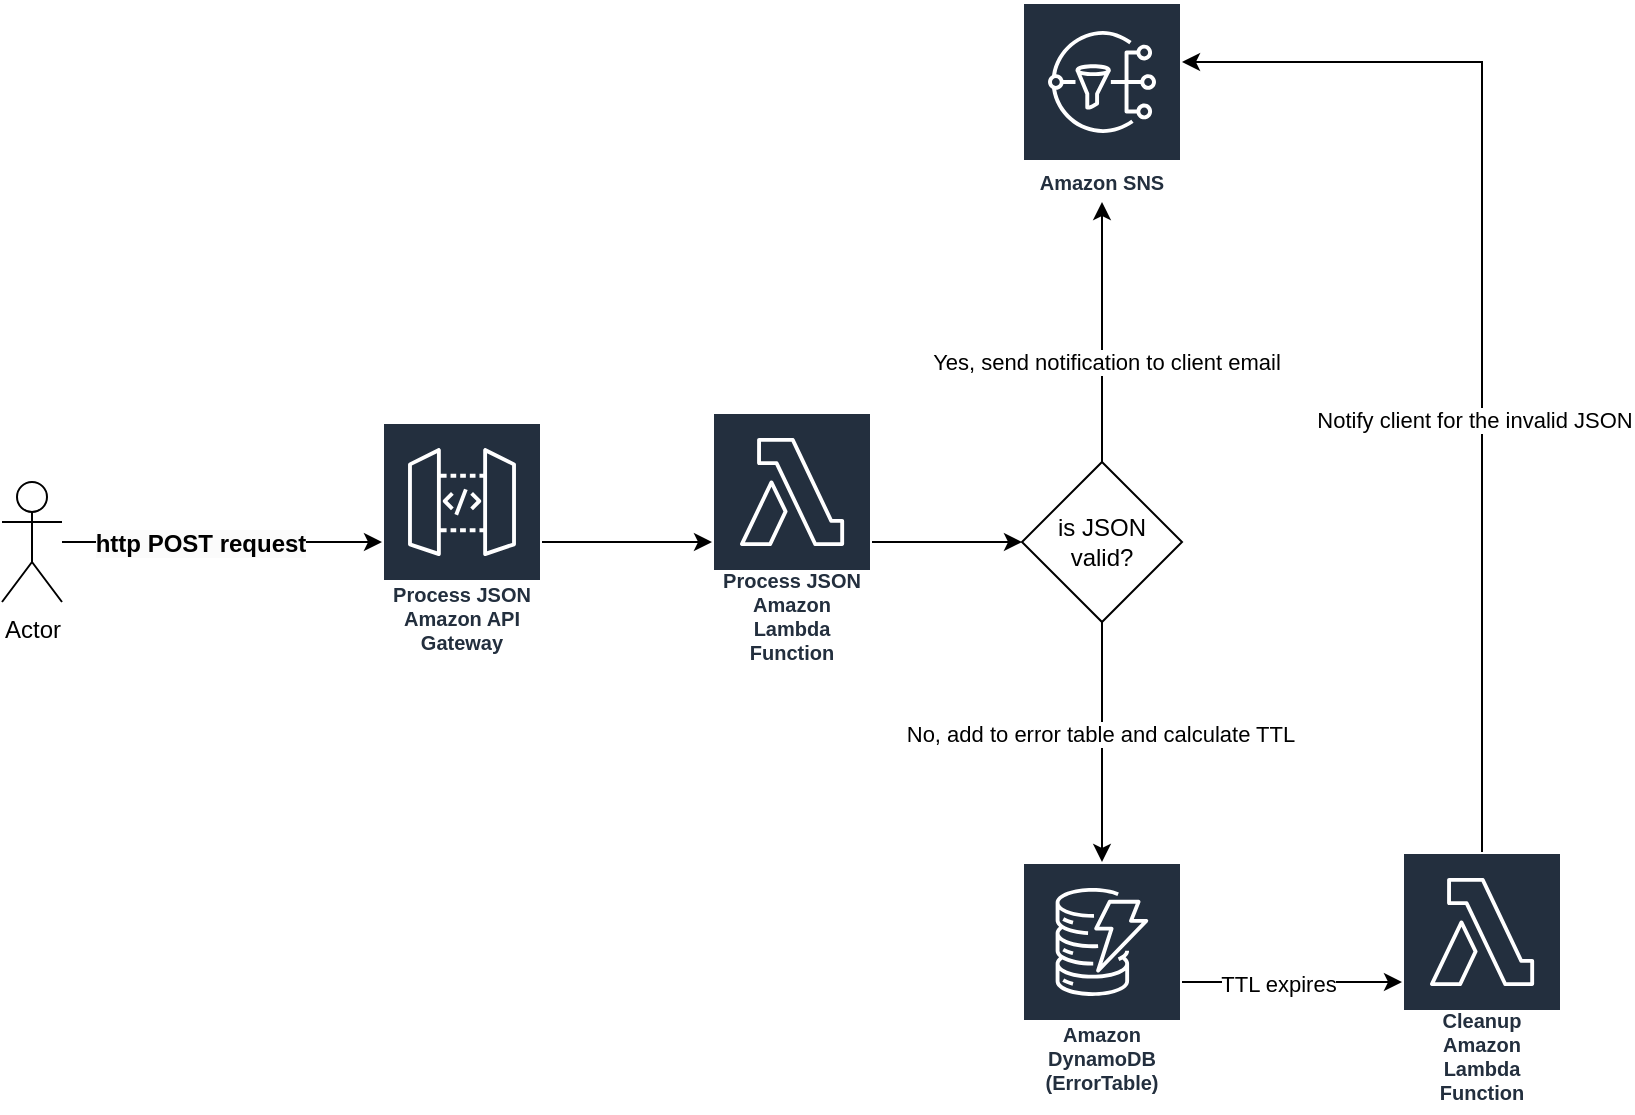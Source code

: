 <mxfile version="24.8.9">
  <diagram name="Page-1" id="P1rbxY7GNz1SIa6zZOa-">
    <mxGraphModel dx="1434" dy="746" grid="1" gridSize="10" guides="1" tooltips="1" connect="1" arrows="1" fold="1" page="1" pageScale="1" pageWidth="850" pageHeight="1100" math="0" shadow="0">
      <root>
        <mxCell id="0" />
        <mxCell id="1" parent="0" />
        <mxCell id="Y16IMp9L--_0OKPDLvka-3" style="edgeStyle=orthogonalEdgeStyle;rounded=0;orthogonalLoop=1;jettySize=auto;html=1;" edge="1" parent="1" source="Y16IMp9L--_0OKPDLvka-1" target="Y16IMp9L--_0OKPDLvka-2">
          <mxGeometry relative="1" as="geometry" />
        </mxCell>
        <mxCell id="Y16IMp9L--_0OKPDLvka-8" value="&lt;b style=&quot;font-size: 12px; text-wrap-mode: wrap; background-color: rgb(251, 251, 251);&quot;&gt;http POST request&lt;/b&gt;" style="edgeLabel;html=1;align=center;verticalAlign=middle;resizable=0;points=[];" vertex="1" connectable="0" parent="Y16IMp9L--_0OKPDLvka-3">
          <mxGeometry x="-0.138" y="-1" relative="1" as="geometry">
            <mxPoint as="offset" />
          </mxGeometry>
        </mxCell>
        <mxCell id="Y16IMp9L--_0OKPDLvka-1" value="Actor" style="shape=umlActor;verticalLabelPosition=bottom;verticalAlign=top;html=1;outlineConnect=0;" vertex="1" parent="1">
          <mxGeometry x="30" y="330" width="30" height="60" as="geometry" />
        </mxCell>
        <mxCell id="Y16IMp9L--_0OKPDLvka-7" value="" style="edgeStyle=orthogonalEdgeStyle;rounded=0;orthogonalLoop=1;jettySize=auto;html=1;" edge="1" parent="1" source="Y16IMp9L--_0OKPDLvka-2" target="Y16IMp9L--_0OKPDLvka-6">
          <mxGeometry relative="1" as="geometry" />
        </mxCell>
        <mxCell id="Y16IMp9L--_0OKPDLvka-2" value="Process JSON Amazon API Gateway" style="sketch=0;outlineConnect=0;fontColor=#232F3E;gradientColor=none;strokeColor=#ffffff;fillColor=#232F3E;dashed=0;verticalLabelPosition=middle;verticalAlign=bottom;align=center;html=1;whiteSpace=wrap;fontSize=10;fontStyle=1;spacing=3;shape=mxgraph.aws4.productIcon;prIcon=mxgraph.aws4.api_gateway;" vertex="1" parent="1">
          <mxGeometry x="220" y="300" width="80" height="120" as="geometry" />
        </mxCell>
        <mxCell id="Y16IMp9L--_0OKPDLvka-10" value="" style="edgeStyle=orthogonalEdgeStyle;rounded=0;orthogonalLoop=1;jettySize=auto;html=1;" edge="1" parent="1" source="Y16IMp9L--_0OKPDLvka-6" target="Y16IMp9L--_0OKPDLvka-9">
          <mxGeometry relative="1" as="geometry" />
        </mxCell>
        <mxCell id="Y16IMp9L--_0OKPDLvka-6" value="Process JSON Amazon Lambda Function" style="sketch=0;outlineConnect=0;fontColor=#232F3E;gradientColor=none;strokeColor=#ffffff;fillColor=#232F3E;dashed=0;verticalLabelPosition=middle;verticalAlign=bottom;align=center;html=1;whiteSpace=wrap;fontSize=10;fontStyle=1;spacing=3;shape=mxgraph.aws4.productIcon;prIcon=mxgraph.aws4.lambda;" vertex="1" parent="1">
          <mxGeometry x="385" y="295" width="80" height="130" as="geometry" />
        </mxCell>
        <mxCell id="Y16IMp9L--_0OKPDLvka-12" style="edgeStyle=orthogonalEdgeStyle;rounded=0;orthogonalLoop=1;jettySize=auto;html=1;" edge="1" parent="1" source="Y16IMp9L--_0OKPDLvka-9" target="Y16IMp9L--_0OKPDLvka-11">
          <mxGeometry relative="1" as="geometry" />
        </mxCell>
        <mxCell id="Y16IMp9L--_0OKPDLvka-13" value="Yes, send notification to client email" style="edgeLabel;html=1;align=center;verticalAlign=middle;resizable=0;points=[];" vertex="1" connectable="0" parent="Y16IMp9L--_0OKPDLvka-12">
          <mxGeometry x="-0.231" y="-2" relative="1" as="geometry">
            <mxPoint as="offset" />
          </mxGeometry>
        </mxCell>
        <mxCell id="Y16IMp9L--_0OKPDLvka-15" style="edgeStyle=orthogonalEdgeStyle;rounded=0;orthogonalLoop=1;jettySize=auto;html=1;" edge="1" parent="1" source="Y16IMp9L--_0OKPDLvka-9" target="Y16IMp9L--_0OKPDLvka-14">
          <mxGeometry relative="1" as="geometry" />
        </mxCell>
        <mxCell id="Y16IMp9L--_0OKPDLvka-16" value="No, add to error table and calculate TTL" style="edgeLabel;html=1;align=center;verticalAlign=middle;resizable=0;points=[];" vertex="1" connectable="0" parent="Y16IMp9L--_0OKPDLvka-15">
          <mxGeometry x="-0.067" y="-1" relative="1" as="geometry">
            <mxPoint as="offset" />
          </mxGeometry>
        </mxCell>
        <mxCell id="Y16IMp9L--_0OKPDLvka-9" value="is JSON valid?" style="rhombus;whiteSpace=wrap;html=1;" vertex="1" parent="1">
          <mxGeometry x="540" y="320" width="80" height="80" as="geometry" />
        </mxCell>
        <mxCell id="Y16IMp9L--_0OKPDLvka-11" value="Amazon SNS" style="sketch=0;outlineConnect=0;fontColor=#232F3E;gradientColor=none;strokeColor=#ffffff;fillColor=#232F3E;dashed=0;verticalLabelPosition=middle;verticalAlign=bottom;align=center;html=1;whiteSpace=wrap;fontSize=10;fontStyle=1;spacing=3;shape=mxgraph.aws4.productIcon;prIcon=mxgraph.aws4.sns;" vertex="1" parent="1">
          <mxGeometry x="540" y="90" width="80" height="100" as="geometry" />
        </mxCell>
        <mxCell id="Y16IMp9L--_0OKPDLvka-18" style="edgeStyle=orthogonalEdgeStyle;rounded=0;orthogonalLoop=1;jettySize=auto;html=1;" edge="1" parent="1" source="Y16IMp9L--_0OKPDLvka-14" target="Y16IMp9L--_0OKPDLvka-17">
          <mxGeometry relative="1" as="geometry" />
        </mxCell>
        <mxCell id="Y16IMp9L--_0OKPDLvka-19" value="TTL expires" style="edgeLabel;html=1;align=center;verticalAlign=middle;resizable=0;points=[];" vertex="1" connectable="0" parent="Y16IMp9L--_0OKPDLvka-18">
          <mxGeometry x="-0.127" y="-1" relative="1" as="geometry">
            <mxPoint as="offset" />
          </mxGeometry>
        </mxCell>
        <mxCell id="Y16IMp9L--_0OKPDLvka-14" value="Amazon DynamoDB&lt;div&gt;(ErrorTable)&lt;/div&gt;" style="sketch=0;outlineConnect=0;fontColor=#232F3E;gradientColor=none;strokeColor=#ffffff;fillColor=#232F3E;dashed=0;verticalLabelPosition=middle;verticalAlign=bottom;align=center;html=1;whiteSpace=wrap;fontSize=10;fontStyle=1;spacing=3;shape=mxgraph.aws4.productIcon;prIcon=mxgraph.aws4.dynamodb;" vertex="1" parent="1">
          <mxGeometry x="540" y="520" width="80" height="120" as="geometry" />
        </mxCell>
        <mxCell id="Y16IMp9L--_0OKPDLvka-21" style="edgeStyle=orthogonalEdgeStyle;rounded=0;orthogonalLoop=1;jettySize=auto;html=1;entryX=1;entryY=0.3;entryDx=0;entryDy=0;entryPerimeter=0;" edge="1" parent="1" source="Y16IMp9L--_0OKPDLvka-17" target="Y16IMp9L--_0OKPDLvka-11">
          <mxGeometry relative="1" as="geometry">
            <mxPoint x="760" y="120" as="targetPoint" />
            <Array as="points">
              <mxPoint x="770" y="120" />
            </Array>
          </mxGeometry>
        </mxCell>
        <mxCell id="Y16IMp9L--_0OKPDLvka-22" value="Notify client for the invalid JSON" style="edgeLabel;html=1;align=center;verticalAlign=middle;resizable=0;points=[];" vertex="1" connectable="0" parent="Y16IMp9L--_0OKPDLvka-21">
          <mxGeometry x="-0.207" y="4" relative="1" as="geometry">
            <mxPoint as="offset" />
          </mxGeometry>
        </mxCell>
        <mxCell id="Y16IMp9L--_0OKPDLvka-17" value="Cleanup Amazon Lambda Function" style="sketch=0;outlineConnect=0;fontColor=#232F3E;gradientColor=none;strokeColor=#ffffff;fillColor=#232F3E;dashed=0;verticalLabelPosition=middle;verticalAlign=bottom;align=center;html=1;whiteSpace=wrap;fontSize=10;fontStyle=1;spacing=3;shape=mxgraph.aws4.productIcon;prIcon=mxgraph.aws4.lambda;" vertex="1" parent="1">
          <mxGeometry x="730" y="515" width="80" height="130" as="geometry" />
        </mxCell>
      </root>
    </mxGraphModel>
  </diagram>
</mxfile>
